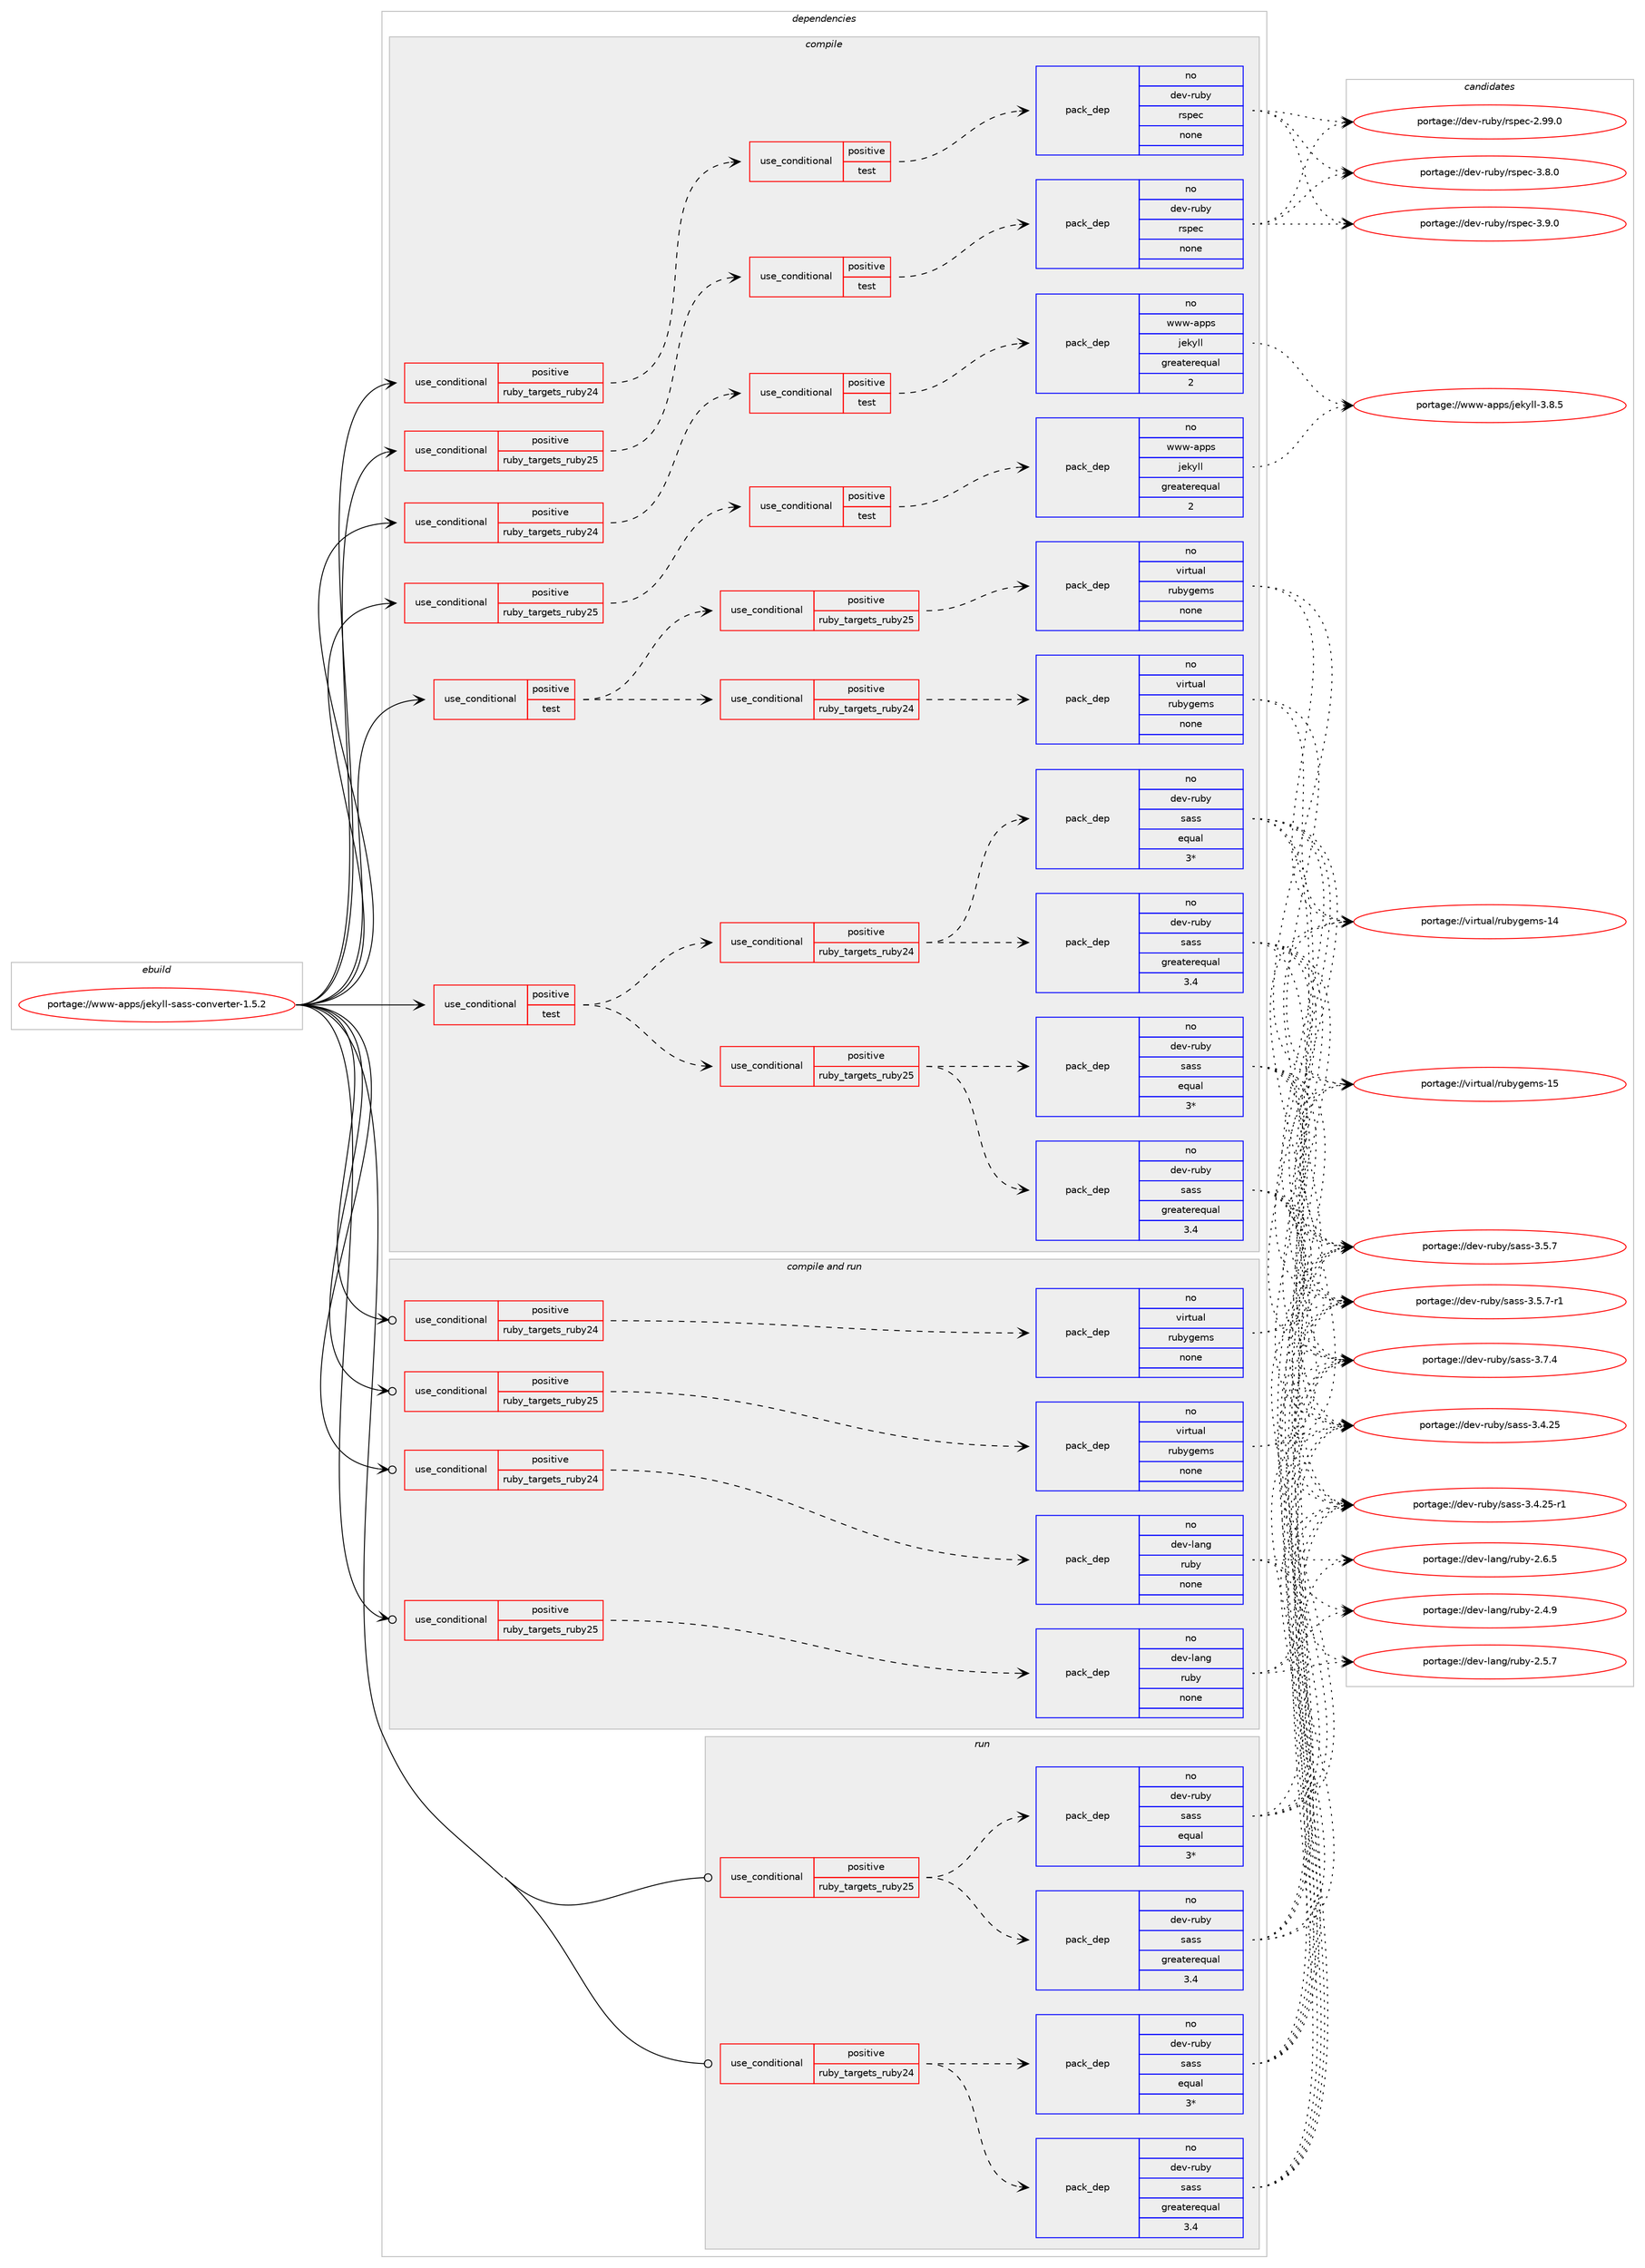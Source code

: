 digraph prolog {

# *************
# Graph options
# *************

newrank=true;
concentrate=true;
compound=true;
graph [rankdir=LR,fontname=Helvetica,fontsize=10,ranksep=1.5];#, ranksep=2.5, nodesep=0.2];
edge  [arrowhead=vee];
node  [fontname=Helvetica,fontsize=10];

# **********
# The ebuild
# **********

subgraph cluster_leftcol {
color=gray;
rank=same;
label=<<i>ebuild</i>>;
id [label="portage://www-apps/jekyll-sass-converter-1.5.2", color=red, width=4, href="../www-apps/jekyll-sass-converter-1.5.2.svg"];
}

# ****************
# The dependencies
# ****************

subgraph cluster_midcol {
color=gray;
label=<<i>dependencies</i>>;
subgraph cluster_compile {
fillcolor="#eeeeee";
style=filled;
label=<<i>compile</i>>;
subgraph cond105510 {
dependency438238 [label=<<TABLE BORDER="0" CELLBORDER="1" CELLSPACING="0" CELLPADDING="4"><TR><TD ROWSPAN="3" CELLPADDING="10">use_conditional</TD></TR><TR><TD>positive</TD></TR><TR><TD>ruby_targets_ruby24</TD></TR></TABLE>>, shape=none, color=red];
subgraph cond105511 {
dependency438239 [label=<<TABLE BORDER="0" CELLBORDER="1" CELLSPACING="0" CELLPADDING="4"><TR><TD ROWSPAN="3" CELLPADDING="10">use_conditional</TD></TR><TR><TD>positive</TD></TR><TR><TD>test</TD></TR></TABLE>>, shape=none, color=red];
subgraph pack324942 {
dependency438240 [label=<<TABLE BORDER="0" CELLBORDER="1" CELLSPACING="0" CELLPADDING="4" WIDTH="220"><TR><TD ROWSPAN="6" CELLPADDING="30">pack_dep</TD></TR><TR><TD WIDTH="110">no</TD></TR><TR><TD>dev-ruby</TD></TR><TR><TD>rspec</TD></TR><TR><TD>none</TD></TR><TR><TD></TD></TR></TABLE>>, shape=none, color=blue];
}
dependency438239:e -> dependency438240:w [weight=20,style="dashed",arrowhead="vee"];
}
dependency438238:e -> dependency438239:w [weight=20,style="dashed",arrowhead="vee"];
}
id:e -> dependency438238:w [weight=20,style="solid",arrowhead="vee"];
subgraph cond105512 {
dependency438241 [label=<<TABLE BORDER="0" CELLBORDER="1" CELLSPACING="0" CELLPADDING="4"><TR><TD ROWSPAN="3" CELLPADDING="10">use_conditional</TD></TR><TR><TD>positive</TD></TR><TR><TD>ruby_targets_ruby24</TD></TR></TABLE>>, shape=none, color=red];
subgraph cond105513 {
dependency438242 [label=<<TABLE BORDER="0" CELLBORDER="1" CELLSPACING="0" CELLPADDING="4"><TR><TD ROWSPAN="3" CELLPADDING="10">use_conditional</TD></TR><TR><TD>positive</TD></TR><TR><TD>test</TD></TR></TABLE>>, shape=none, color=red];
subgraph pack324943 {
dependency438243 [label=<<TABLE BORDER="0" CELLBORDER="1" CELLSPACING="0" CELLPADDING="4" WIDTH="220"><TR><TD ROWSPAN="6" CELLPADDING="30">pack_dep</TD></TR><TR><TD WIDTH="110">no</TD></TR><TR><TD>www-apps</TD></TR><TR><TD>jekyll</TD></TR><TR><TD>greaterequal</TD></TR><TR><TD>2</TD></TR></TABLE>>, shape=none, color=blue];
}
dependency438242:e -> dependency438243:w [weight=20,style="dashed",arrowhead="vee"];
}
dependency438241:e -> dependency438242:w [weight=20,style="dashed",arrowhead="vee"];
}
id:e -> dependency438241:w [weight=20,style="solid",arrowhead="vee"];
subgraph cond105514 {
dependency438244 [label=<<TABLE BORDER="0" CELLBORDER="1" CELLSPACING="0" CELLPADDING="4"><TR><TD ROWSPAN="3" CELLPADDING="10">use_conditional</TD></TR><TR><TD>positive</TD></TR><TR><TD>ruby_targets_ruby25</TD></TR></TABLE>>, shape=none, color=red];
subgraph cond105515 {
dependency438245 [label=<<TABLE BORDER="0" CELLBORDER="1" CELLSPACING="0" CELLPADDING="4"><TR><TD ROWSPAN="3" CELLPADDING="10">use_conditional</TD></TR><TR><TD>positive</TD></TR><TR><TD>test</TD></TR></TABLE>>, shape=none, color=red];
subgraph pack324944 {
dependency438246 [label=<<TABLE BORDER="0" CELLBORDER="1" CELLSPACING="0" CELLPADDING="4" WIDTH="220"><TR><TD ROWSPAN="6" CELLPADDING="30">pack_dep</TD></TR><TR><TD WIDTH="110">no</TD></TR><TR><TD>dev-ruby</TD></TR><TR><TD>rspec</TD></TR><TR><TD>none</TD></TR><TR><TD></TD></TR></TABLE>>, shape=none, color=blue];
}
dependency438245:e -> dependency438246:w [weight=20,style="dashed",arrowhead="vee"];
}
dependency438244:e -> dependency438245:w [weight=20,style="dashed",arrowhead="vee"];
}
id:e -> dependency438244:w [weight=20,style="solid",arrowhead="vee"];
subgraph cond105516 {
dependency438247 [label=<<TABLE BORDER="0" CELLBORDER="1" CELLSPACING="0" CELLPADDING="4"><TR><TD ROWSPAN="3" CELLPADDING="10">use_conditional</TD></TR><TR><TD>positive</TD></TR><TR><TD>ruby_targets_ruby25</TD></TR></TABLE>>, shape=none, color=red];
subgraph cond105517 {
dependency438248 [label=<<TABLE BORDER="0" CELLBORDER="1" CELLSPACING="0" CELLPADDING="4"><TR><TD ROWSPAN="3" CELLPADDING="10">use_conditional</TD></TR><TR><TD>positive</TD></TR><TR><TD>test</TD></TR></TABLE>>, shape=none, color=red];
subgraph pack324945 {
dependency438249 [label=<<TABLE BORDER="0" CELLBORDER="1" CELLSPACING="0" CELLPADDING="4" WIDTH="220"><TR><TD ROWSPAN="6" CELLPADDING="30">pack_dep</TD></TR><TR><TD WIDTH="110">no</TD></TR><TR><TD>www-apps</TD></TR><TR><TD>jekyll</TD></TR><TR><TD>greaterequal</TD></TR><TR><TD>2</TD></TR></TABLE>>, shape=none, color=blue];
}
dependency438248:e -> dependency438249:w [weight=20,style="dashed",arrowhead="vee"];
}
dependency438247:e -> dependency438248:w [weight=20,style="dashed",arrowhead="vee"];
}
id:e -> dependency438247:w [weight=20,style="solid",arrowhead="vee"];
subgraph cond105518 {
dependency438250 [label=<<TABLE BORDER="0" CELLBORDER="1" CELLSPACING="0" CELLPADDING="4"><TR><TD ROWSPAN="3" CELLPADDING="10">use_conditional</TD></TR><TR><TD>positive</TD></TR><TR><TD>test</TD></TR></TABLE>>, shape=none, color=red];
subgraph cond105519 {
dependency438251 [label=<<TABLE BORDER="0" CELLBORDER="1" CELLSPACING="0" CELLPADDING="4"><TR><TD ROWSPAN="3" CELLPADDING="10">use_conditional</TD></TR><TR><TD>positive</TD></TR><TR><TD>ruby_targets_ruby24</TD></TR></TABLE>>, shape=none, color=red];
subgraph pack324946 {
dependency438252 [label=<<TABLE BORDER="0" CELLBORDER="1" CELLSPACING="0" CELLPADDING="4" WIDTH="220"><TR><TD ROWSPAN="6" CELLPADDING="30">pack_dep</TD></TR><TR><TD WIDTH="110">no</TD></TR><TR><TD>dev-ruby</TD></TR><TR><TD>sass</TD></TR><TR><TD>greaterequal</TD></TR><TR><TD>3.4</TD></TR></TABLE>>, shape=none, color=blue];
}
dependency438251:e -> dependency438252:w [weight=20,style="dashed",arrowhead="vee"];
subgraph pack324947 {
dependency438253 [label=<<TABLE BORDER="0" CELLBORDER="1" CELLSPACING="0" CELLPADDING="4" WIDTH="220"><TR><TD ROWSPAN="6" CELLPADDING="30">pack_dep</TD></TR><TR><TD WIDTH="110">no</TD></TR><TR><TD>dev-ruby</TD></TR><TR><TD>sass</TD></TR><TR><TD>equal</TD></TR><TR><TD>3*</TD></TR></TABLE>>, shape=none, color=blue];
}
dependency438251:e -> dependency438253:w [weight=20,style="dashed",arrowhead="vee"];
}
dependency438250:e -> dependency438251:w [weight=20,style="dashed",arrowhead="vee"];
subgraph cond105520 {
dependency438254 [label=<<TABLE BORDER="0" CELLBORDER="1" CELLSPACING="0" CELLPADDING="4"><TR><TD ROWSPAN="3" CELLPADDING="10">use_conditional</TD></TR><TR><TD>positive</TD></TR><TR><TD>ruby_targets_ruby25</TD></TR></TABLE>>, shape=none, color=red];
subgraph pack324948 {
dependency438255 [label=<<TABLE BORDER="0" CELLBORDER="1" CELLSPACING="0" CELLPADDING="4" WIDTH="220"><TR><TD ROWSPAN="6" CELLPADDING="30">pack_dep</TD></TR><TR><TD WIDTH="110">no</TD></TR><TR><TD>dev-ruby</TD></TR><TR><TD>sass</TD></TR><TR><TD>greaterequal</TD></TR><TR><TD>3.4</TD></TR></TABLE>>, shape=none, color=blue];
}
dependency438254:e -> dependency438255:w [weight=20,style="dashed",arrowhead="vee"];
subgraph pack324949 {
dependency438256 [label=<<TABLE BORDER="0" CELLBORDER="1" CELLSPACING="0" CELLPADDING="4" WIDTH="220"><TR><TD ROWSPAN="6" CELLPADDING="30">pack_dep</TD></TR><TR><TD WIDTH="110">no</TD></TR><TR><TD>dev-ruby</TD></TR><TR><TD>sass</TD></TR><TR><TD>equal</TD></TR><TR><TD>3*</TD></TR></TABLE>>, shape=none, color=blue];
}
dependency438254:e -> dependency438256:w [weight=20,style="dashed",arrowhead="vee"];
}
dependency438250:e -> dependency438254:w [weight=20,style="dashed",arrowhead="vee"];
}
id:e -> dependency438250:w [weight=20,style="solid",arrowhead="vee"];
subgraph cond105521 {
dependency438257 [label=<<TABLE BORDER="0" CELLBORDER="1" CELLSPACING="0" CELLPADDING="4"><TR><TD ROWSPAN="3" CELLPADDING="10">use_conditional</TD></TR><TR><TD>positive</TD></TR><TR><TD>test</TD></TR></TABLE>>, shape=none, color=red];
subgraph cond105522 {
dependency438258 [label=<<TABLE BORDER="0" CELLBORDER="1" CELLSPACING="0" CELLPADDING="4"><TR><TD ROWSPAN="3" CELLPADDING="10">use_conditional</TD></TR><TR><TD>positive</TD></TR><TR><TD>ruby_targets_ruby24</TD></TR></TABLE>>, shape=none, color=red];
subgraph pack324950 {
dependency438259 [label=<<TABLE BORDER="0" CELLBORDER="1" CELLSPACING="0" CELLPADDING="4" WIDTH="220"><TR><TD ROWSPAN="6" CELLPADDING="30">pack_dep</TD></TR><TR><TD WIDTH="110">no</TD></TR><TR><TD>virtual</TD></TR><TR><TD>rubygems</TD></TR><TR><TD>none</TD></TR><TR><TD></TD></TR></TABLE>>, shape=none, color=blue];
}
dependency438258:e -> dependency438259:w [weight=20,style="dashed",arrowhead="vee"];
}
dependency438257:e -> dependency438258:w [weight=20,style="dashed",arrowhead="vee"];
subgraph cond105523 {
dependency438260 [label=<<TABLE BORDER="0" CELLBORDER="1" CELLSPACING="0" CELLPADDING="4"><TR><TD ROWSPAN="3" CELLPADDING="10">use_conditional</TD></TR><TR><TD>positive</TD></TR><TR><TD>ruby_targets_ruby25</TD></TR></TABLE>>, shape=none, color=red];
subgraph pack324951 {
dependency438261 [label=<<TABLE BORDER="0" CELLBORDER="1" CELLSPACING="0" CELLPADDING="4" WIDTH="220"><TR><TD ROWSPAN="6" CELLPADDING="30">pack_dep</TD></TR><TR><TD WIDTH="110">no</TD></TR><TR><TD>virtual</TD></TR><TR><TD>rubygems</TD></TR><TR><TD>none</TD></TR><TR><TD></TD></TR></TABLE>>, shape=none, color=blue];
}
dependency438260:e -> dependency438261:w [weight=20,style="dashed",arrowhead="vee"];
}
dependency438257:e -> dependency438260:w [weight=20,style="dashed",arrowhead="vee"];
}
id:e -> dependency438257:w [weight=20,style="solid",arrowhead="vee"];
}
subgraph cluster_compileandrun {
fillcolor="#eeeeee";
style=filled;
label=<<i>compile and run</i>>;
subgraph cond105524 {
dependency438262 [label=<<TABLE BORDER="0" CELLBORDER="1" CELLSPACING="0" CELLPADDING="4"><TR><TD ROWSPAN="3" CELLPADDING="10">use_conditional</TD></TR><TR><TD>positive</TD></TR><TR><TD>ruby_targets_ruby24</TD></TR></TABLE>>, shape=none, color=red];
subgraph pack324952 {
dependency438263 [label=<<TABLE BORDER="0" CELLBORDER="1" CELLSPACING="0" CELLPADDING="4" WIDTH="220"><TR><TD ROWSPAN="6" CELLPADDING="30">pack_dep</TD></TR><TR><TD WIDTH="110">no</TD></TR><TR><TD>dev-lang</TD></TR><TR><TD>ruby</TD></TR><TR><TD>none</TD></TR><TR><TD></TD></TR></TABLE>>, shape=none, color=blue];
}
dependency438262:e -> dependency438263:w [weight=20,style="dashed",arrowhead="vee"];
}
id:e -> dependency438262:w [weight=20,style="solid",arrowhead="odotvee"];
subgraph cond105525 {
dependency438264 [label=<<TABLE BORDER="0" CELLBORDER="1" CELLSPACING="0" CELLPADDING="4"><TR><TD ROWSPAN="3" CELLPADDING="10">use_conditional</TD></TR><TR><TD>positive</TD></TR><TR><TD>ruby_targets_ruby24</TD></TR></TABLE>>, shape=none, color=red];
subgraph pack324953 {
dependency438265 [label=<<TABLE BORDER="0" CELLBORDER="1" CELLSPACING="0" CELLPADDING="4" WIDTH="220"><TR><TD ROWSPAN="6" CELLPADDING="30">pack_dep</TD></TR><TR><TD WIDTH="110">no</TD></TR><TR><TD>virtual</TD></TR><TR><TD>rubygems</TD></TR><TR><TD>none</TD></TR><TR><TD></TD></TR></TABLE>>, shape=none, color=blue];
}
dependency438264:e -> dependency438265:w [weight=20,style="dashed",arrowhead="vee"];
}
id:e -> dependency438264:w [weight=20,style="solid",arrowhead="odotvee"];
subgraph cond105526 {
dependency438266 [label=<<TABLE BORDER="0" CELLBORDER="1" CELLSPACING="0" CELLPADDING="4"><TR><TD ROWSPAN="3" CELLPADDING="10">use_conditional</TD></TR><TR><TD>positive</TD></TR><TR><TD>ruby_targets_ruby25</TD></TR></TABLE>>, shape=none, color=red];
subgraph pack324954 {
dependency438267 [label=<<TABLE BORDER="0" CELLBORDER="1" CELLSPACING="0" CELLPADDING="4" WIDTH="220"><TR><TD ROWSPAN="6" CELLPADDING="30">pack_dep</TD></TR><TR><TD WIDTH="110">no</TD></TR><TR><TD>dev-lang</TD></TR><TR><TD>ruby</TD></TR><TR><TD>none</TD></TR><TR><TD></TD></TR></TABLE>>, shape=none, color=blue];
}
dependency438266:e -> dependency438267:w [weight=20,style="dashed",arrowhead="vee"];
}
id:e -> dependency438266:w [weight=20,style="solid",arrowhead="odotvee"];
subgraph cond105527 {
dependency438268 [label=<<TABLE BORDER="0" CELLBORDER="1" CELLSPACING="0" CELLPADDING="4"><TR><TD ROWSPAN="3" CELLPADDING="10">use_conditional</TD></TR><TR><TD>positive</TD></TR><TR><TD>ruby_targets_ruby25</TD></TR></TABLE>>, shape=none, color=red];
subgraph pack324955 {
dependency438269 [label=<<TABLE BORDER="0" CELLBORDER="1" CELLSPACING="0" CELLPADDING="4" WIDTH="220"><TR><TD ROWSPAN="6" CELLPADDING="30">pack_dep</TD></TR><TR><TD WIDTH="110">no</TD></TR><TR><TD>virtual</TD></TR><TR><TD>rubygems</TD></TR><TR><TD>none</TD></TR><TR><TD></TD></TR></TABLE>>, shape=none, color=blue];
}
dependency438268:e -> dependency438269:w [weight=20,style="dashed",arrowhead="vee"];
}
id:e -> dependency438268:w [weight=20,style="solid",arrowhead="odotvee"];
}
subgraph cluster_run {
fillcolor="#eeeeee";
style=filled;
label=<<i>run</i>>;
subgraph cond105528 {
dependency438270 [label=<<TABLE BORDER="0" CELLBORDER="1" CELLSPACING="0" CELLPADDING="4"><TR><TD ROWSPAN="3" CELLPADDING="10">use_conditional</TD></TR><TR><TD>positive</TD></TR><TR><TD>ruby_targets_ruby24</TD></TR></TABLE>>, shape=none, color=red];
subgraph pack324956 {
dependency438271 [label=<<TABLE BORDER="0" CELLBORDER="1" CELLSPACING="0" CELLPADDING="4" WIDTH="220"><TR><TD ROWSPAN="6" CELLPADDING="30">pack_dep</TD></TR><TR><TD WIDTH="110">no</TD></TR><TR><TD>dev-ruby</TD></TR><TR><TD>sass</TD></TR><TR><TD>greaterequal</TD></TR><TR><TD>3.4</TD></TR></TABLE>>, shape=none, color=blue];
}
dependency438270:e -> dependency438271:w [weight=20,style="dashed",arrowhead="vee"];
subgraph pack324957 {
dependency438272 [label=<<TABLE BORDER="0" CELLBORDER="1" CELLSPACING="0" CELLPADDING="4" WIDTH="220"><TR><TD ROWSPAN="6" CELLPADDING="30">pack_dep</TD></TR><TR><TD WIDTH="110">no</TD></TR><TR><TD>dev-ruby</TD></TR><TR><TD>sass</TD></TR><TR><TD>equal</TD></TR><TR><TD>3*</TD></TR></TABLE>>, shape=none, color=blue];
}
dependency438270:e -> dependency438272:w [weight=20,style="dashed",arrowhead="vee"];
}
id:e -> dependency438270:w [weight=20,style="solid",arrowhead="odot"];
subgraph cond105529 {
dependency438273 [label=<<TABLE BORDER="0" CELLBORDER="1" CELLSPACING="0" CELLPADDING="4"><TR><TD ROWSPAN="3" CELLPADDING="10">use_conditional</TD></TR><TR><TD>positive</TD></TR><TR><TD>ruby_targets_ruby25</TD></TR></TABLE>>, shape=none, color=red];
subgraph pack324958 {
dependency438274 [label=<<TABLE BORDER="0" CELLBORDER="1" CELLSPACING="0" CELLPADDING="4" WIDTH="220"><TR><TD ROWSPAN="6" CELLPADDING="30">pack_dep</TD></TR><TR><TD WIDTH="110">no</TD></TR><TR><TD>dev-ruby</TD></TR><TR><TD>sass</TD></TR><TR><TD>greaterequal</TD></TR><TR><TD>3.4</TD></TR></TABLE>>, shape=none, color=blue];
}
dependency438273:e -> dependency438274:w [weight=20,style="dashed",arrowhead="vee"];
subgraph pack324959 {
dependency438275 [label=<<TABLE BORDER="0" CELLBORDER="1" CELLSPACING="0" CELLPADDING="4" WIDTH="220"><TR><TD ROWSPAN="6" CELLPADDING="30">pack_dep</TD></TR><TR><TD WIDTH="110">no</TD></TR><TR><TD>dev-ruby</TD></TR><TR><TD>sass</TD></TR><TR><TD>equal</TD></TR><TR><TD>3*</TD></TR></TABLE>>, shape=none, color=blue];
}
dependency438273:e -> dependency438275:w [weight=20,style="dashed",arrowhead="vee"];
}
id:e -> dependency438273:w [weight=20,style="solid",arrowhead="odot"];
}
}

# **************
# The candidates
# **************

subgraph cluster_choices {
rank=same;
color=gray;
label=<<i>candidates</i>>;

subgraph choice324942 {
color=black;
nodesep=1;
choiceportage1001011184511411798121471141151121019945504657574648 [label="portage://dev-ruby/rspec-2.99.0", color=red, width=4,href="../dev-ruby/rspec-2.99.0.svg"];
choiceportage10010111845114117981214711411511210199455146564648 [label="portage://dev-ruby/rspec-3.8.0", color=red, width=4,href="../dev-ruby/rspec-3.8.0.svg"];
choiceportage10010111845114117981214711411511210199455146574648 [label="portage://dev-ruby/rspec-3.9.0", color=red, width=4,href="../dev-ruby/rspec-3.9.0.svg"];
dependency438240:e -> choiceportage1001011184511411798121471141151121019945504657574648:w [style=dotted,weight="100"];
dependency438240:e -> choiceportage10010111845114117981214711411511210199455146564648:w [style=dotted,weight="100"];
dependency438240:e -> choiceportage10010111845114117981214711411511210199455146574648:w [style=dotted,weight="100"];
}
subgraph choice324943 {
color=black;
nodesep=1;
choiceportage119119119459711211211547106101107121108108455146564653 [label="portage://www-apps/jekyll-3.8.5", color=red, width=4,href="../www-apps/jekyll-3.8.5.svg"];
dependency438243:e -> choiceportage119119119459711211211547106101107121108108455146564653:w [style=dotted,weight="100"];
}
subgraph choice324944 {
color=black;
nodesep=1;
choiceportage1001011184511411798121471141151121019945504657574648 [label="portage://dev-ruby/rspec-2.99.0", color=red, width=4,href="../dev-ruby/rspec-2.99.0.svg"];
choiceportage10010111845114117981214711411511210199455146564648 [label="portage://dev-ruby/rspec-3.8.0", color=red, width=4,href="../dev-ruby/rspec-3.8.0.svg"];
choiceportage10010111845114117981214711411511210199455146574648 [label="portage://dev-ruby/rspec-3.9.0", color=red, width=4,href="../dev-ruby/rspec-3.9.0.svg"];
dependency438246:e -> choiceportage1001011184511411798121471141151121019945504657574648:w [style=dotted,weight="100"];
dependency438246:e -> choiceportage10010111845114117981214711411511210199455146564648:w [style=dotted,weight="100"];
dependency438246:e -> choiceportage10010111845114117981214711411511210199455146574648:w [style=dotted,weight="100"];
}
subgraph choice324945 {
color=black;
nodesep=1;
choiceportage119119119459711211211547106101107121108108455146564653 [label="portage://www-apps/jekyll-3.8.5", color=red, width=4,href="../www-apps/jekyll-3.8.5.svg"];
dependency438249:e -> choiceportage119119119459711211211547106101107121108108455146564653:w [style=dotted,weight="100"];
}
subgraph choice324946 {
color=black;
nodesep=1;
choiceportage1001011184511411798121471159711511545514652465053 [label="portage://dev-ruby/sass-3.4.25", color=red, width=4,href="../dev-ruby/sass-3.4.25.svg"];
choiceportage10010111845114117981214711597115115455146524650534511449 [label="portage://dev-ruby/sass-3.4.25-r1", color=red, width=4,href="../dev-ruby/sass-3.4.25-r1.svg"];
choiceportage10010111845114117981214711597115115455146534655 [label="portage://dev-ruby/sass-3.5.7", color=red, width=4,href="../dev-ruby/sass-3.5.7.svg"];
choiceportage100101118451141179812147115971151154551465346554511449 [label="portage://dev-ruby/sass-3.5.7-r1", color=red, width=4,href="../dev-ruby/sass-3.5.7-r1.svg"];
choiceportage10010111845114117981214711597115115455146554652 [label="portage://dev-ruby/sass-3.7.4", color=red, width=4,href="../dev-ruby/sass-3.7.4.svg"];
dependency438252:e -> choiceportage1001011184511411798121471159711511545514652465053:w [style=dotted,weight="100"];
dependency438252:e -> choiceportage10010111845114117981214711597115115455146524650534511449:w [style=dotted,weight="100"];
dependency438252:e -> choiceportage10010111845114117981214711597115115455146534655:w [style=dotted,weight="100"];
dependency438252:e -> choiceportage100101118451141179812147115971151154551465346554511449:w [style=dotted,weight="100"];
dependency438252:e -> choiceportage10010111845114117981214711597115115455146554652:w [style=dotted,weight="100"];
}
subgraph choice324947 {
color=black;
nodesep=1;
choiceportage1001011184511411798121471159711511545514652465053 [label="portage://dev-ruby/sass-3.4.25", color=red, width=4,href="../dev-ruby/sass-3.4.25.svg"];
choiceportage10010111845114117981214711597115115455146524650534511449 [label="portage://dev-ruby/sass-3.4.25-r1", color=red, width=4,href="../dev-ruby/sass-3.4.25-r1.svg"];
choiceportage10010111845114117981214711597115115455146534655 [label="portage://dev-ruby/sass-3.5.7", color=red, width=4,href="../dev-ruby/sass-3.5.7.svg"];
choiceportage100101118451141179812147115971151154551465346554511449 [label="portage://dev-ruby/sass-3.5.7-r1", color=red, width=4,href="../dev-ruby/sass-3.5.7-r1.svg"];
choiceportage10010111845114117981214711597115115455146554652 [label="portage://dev-ruby/sass-3.7.4", color=red, width=4,href="../dev-ruby/sass-3.7.4.svg"];
dependency438253:e -> choiceportage1001011184511411798121471159711511545514652465053:w [style=dotted,weight="100"];
dependency438253:e -> choiceportage10010111845114117981214711597115115455146524650534511449:w [style=dotted,weight="100"];
dependency438253:e -> choiceportage10010111845114117981214711597115115455146534655:w [style=dotted,weight="100"];
dependency438253:e -> choiceportage100101118451141179812147115971151154551465346554511449:w [style=dotted,weight="100"];
dependency438253:e -> choiceportage10010111845114117981214711597115115455146554652:w [style=dotted,weight="100"];
}
subgraph choice324948 {
color=black;
nodesep=1;
choiceportage1001011184511411798121471159711511545514652465053 [label="portage://dev-ruby/sass-3.4.25", color=red, width=4,href="../dev-ruby/sass-3.4.25.svg"];
choiceportage10010111845114117981214711597115115455146524650534511449 [label="portage://dev-ruby/sass-3.4.25-r1", color=red, width=4,href="../dev-ruby/sass-3.4.25-r1.svg"];
choiceportage10010111845114117981214711597115115455146534655 [label="portage://dev-ruby/sass-3.5.7", color=red, width=4,href="../dev-ruby/sass-3.5.7.svg"];
choiceportage100101118451141179812147115971151154551465346554511449 [label="portage://dev-ruby/sass-3.5.7-r1", color=red, width=4,href="../dev-ruby/sass-3.5.7-r1.svg"];
choiceportage10010111845114117981214711597115115455146554652 [label="portage://dev-ruby/sass-3.7.4", color=red, width=4,href="../dev-ruby/sass-3.7.4.svg"];
dependency438255:e -> choiceportage1001011184511411798121471159711511545514652465053:w [style=dotted,weight="100"];
dependency438255:e -> choiceportage10010111845114117981214711597115115455146524650534511449:w [style=dotted,weight="100"];
dependency438255:e -> choiceportage10010111845114117981214711597115115455146534655:w [style=dotted,weight="100"];
dependency438255:e -> choiceportage100101118451141179812147115971151154551465346554511449:w [style=dotted,weight="100"];
dependency438255:e -> choiceportage10010111845114117981214711597115115455146554652:w [style=dotted,weight="100"];
}
subgraph choice324949 {
color=black;
nodesep=1;
choiceportage1001011184511411798121471159711511545514652465053 [label="portage://dev-ruby/sass-3.4.25", color=red, width=4,href="../dev-ruby/sass-3.4.25.svg"];
choiceportage10010111845114117981214711597115115455146524650534511449 [label="portage://dev-ruby/sass-3.4.25-r1", color=red, width=4,href="../dev-ruby/sass-3.4.25-r1.svg"];
choiceportage10010111845114117981214711597115115455146534655 [label="portage://dev-ruby/sass-3.5.7", color=red, width=4,href="../dev-ruby/sass-3.5.7.svg"];
choiceportage100101118451141179812147115971151154551465346554511449 [label="portage://dev-ruby/sass-3.5.7-r1", color=red, width=4,href="../dev-ruby/sass-3.5.7-r1.svg"];
choiceportage10010111845114117981214711597115115455146554652 [label="portage://dev-ruby/sass-3.7.4", color=red, width=4,href="../dev-ruby/sass-3.7.4.svg"];
dependency438256:e -> choiceportage1001011184511411798121471159711511545514652465053:w [style=dotted,weight="100"];
dependency438256:e -> choiceportage10010111845114117981214711597115115455146524650534511449:w [style=dotted,weight="100"];
dependency438256:e -> choiceportage10010111845114117981214711597115115455146534655:w [style=dotted,weight="100"];
dependency438256:e -> choiceportage100101118451141179812147115971151154551465346554511449:w [style=dotted,weight="100"];
dependency438256:e -> choiceportage10010111845114117981214711597115115455146554652:w [style=dotted,weight="100"];
}
subgraph choice324950 {
color=black;
nodesep=1;
choiceportage118105114116117971084711411798121103101109115454952 [label="portage://virtual/rubygems-14", color=red, width=4,href="../virtual/rubygems-14.svg"];
choiceportage118105114116117971084711411798121103101109115454953 [label="portage://virtual/rubygems-15", color=red, width=4,href="../virtual/rubygems-15.svg"];
dependency438259:e -> choiceportage118105114116117971084711411798121103101109115454952:w [style=dotted,weight="100"];
dependency438259:e -> choiceportage118105114116117971084711411798121103101109115454953:w [style=dotted,weight="100"];
}
subgraph choice324951 {
color=black;
nodesep=1;
choiceportage118105114116117971084711411798121103101109115454952 [label="portage://virtual/rubygems-14", color=red, width=4,href="../virtual/rubygems-14.svg"];
choiceportage118105114116117971084711411798121103101109115454953 [label="portage://virtual/rubygems-15", color=red, width=4,href="../virtual/rubygems-15.svg"];
dependency438261:e -> choiceportage118105114116117971084711411798121103101109115454952:w [style=dotted,weight="100"];
dependency438261:e -> choiceportage118105114116117971084711411798121103101109115454953:w [style=dotted,weight="100"];
}
subgraph choice324952 {
color=black;
nodesep=1;
choiceportage10010111845108971101034711411798121455046524657 [label="portage://dev-lang/ruby-2.4.9", color=red, width=4,href="../dev-lang/ruby-2.4.9.svg"];
choiceportage10010111845108971101034711411798121455046534655 [label="portage://dev-lang/ruby-2.5.7", color=red, width=4,href="../dev-lang/ruby-2.5.7.svg"];
choiceportage10010111845108971101034711411798121455046544653 [label="portage://dev-lang/ruby-2.6.5", color=red, width=4,href="../dev-lang/ruby-2.6.5.svg"];
dependency438263:e -> choiceportage10010111845108971101034711411798121455046524657:w [style=dotted,weight="100"];
dependency438263:e -> choiceportage10010111845108971101034711411798121455046534655:w [style=dotted,weight="100"];
dependency438263:e -> choiceportage10010111845108971101034711411798121455046544653:w [style=dotted,weight="100"];
}
subgraph choice324953 {
color=black;
nodesep=1;
choiceportage118105114116117971084711411798121103101109115454952 [label="portage://virtual/rubygems-14", color=red, width=4,href="../virtual/rubygems-14.svg"];
choiceportage118105114116117971084711411798121103101109115454953 [label="portage://virtual/rubygems-15", color=red, width=4,href="../virtual/rubygems-15.svg"];
dependency438265:e -> choiceportage118105114116117971084711411798121103101109115454952:w [style=dotted,weight="100"];
dependency438265:e -> choiceportage118105114116117971084711411798121103101109115454953:w [style=dotted,weight="100"];
}
subgraph choice324954 {
color=black;
nodesep=1;
choiceportage10010111845108971101034711411798121455046524657 [label="portage://dev-lang/ruby-2.4.9", color=red, width=4,href="../dev-lang/ruby-2.4.9.svg"];
choiceportage10010111845108971101034711411798121455046534655 [label="portage://dev-lang/ruby-2.5.7", color=red, width=4,href="../dev-lang/ruby-2.5.7.svg"];
choiceportage10010111845108971101034711411798121455046544653 [label="portage://dev-lang/ruby-2.6.5", color=red, width=4,href="../dev-lang/ruby-2.6.5.svg"];
dependency438267:e -> choiceportage10010111845108971101034711411798121455046524657:w [style=dotted,weight="100"];
dependency438267:e -> choiceportage10010111845108971101034711411798121455046534655:w [style=dotted,weight="100"];
dependency438267:e -> choiceportage10010111845108971101034711411798121455046544653:w [style=dotted,weight="100"];
}
subgraph choice324955 {
color=black;
nodesep=1;
choiceportage118105114116117971084711411798121103101109115454952 [label="portage://virtual/rubygems-14", color=red, width=4,href="../virtual/rubygems-14.svg"];
choiceportage118105114116117971084711411798121103101109115454953 [label="portage://virtual/rubygems-15", color=red, width=4,href="../virtual/rubygems-15.svg"];
dependency438269:e -> choiceportage118105114116117971084711411798121103101109115454952:w [style=dotted,weight="100"];
dependency438269:e -> choiceportage118105114116117971084711411798121103101109115454953:w [style=dotted,weight="100"];
}
subgraph choice324956 {
color=black;
nodesep=1;
choiceportage1001011184511411798121471159711511545514652465053 [label="portage://dev-ruby/sass-3.4.25", color=red, width=4,href="../dev-ruby/sass-3.4.25.svg"];
choiceportage10010111845114117981214711597115115455146524650534511449 [label="portage://dev-ruby/sass-3.4.25-r1", color=red, width=4,href="../dev-ruby/sass-3.4.25-r1.svg"];
choiceportage10010111845114117981214711597115115455146534655 [label="portage://dev-ruby/sass-3.5.7", color=red, width=4,href="../dev-ruby/sass-3.5.7.svg"];
choiceportage100101118451141179812147115971151154551465346554511449 [label="portage://dev-ruby/sass-3.5.7-r1", color=red, width=4,href="../dev-ruby/sass-3.5.7-r1.svg"];
choiceportage10010111845114117981214711597115115455146554652 [label="portage://dev-ruby/sass-3.7.4", color=red, width=4,href="../dev-ruby/sass-3.7.4.svg"];
dependency438271:e -> choiceportage1001011184511411798121471159711511545514652465053:w [style=dotted,weight="100"];
dependency438271:e -> choiceportage10010111845114117981214711597115115455146524650534511449:w [style=dotted,weight="100"];
dependency438271:e -> choiceportage10010111845114117981214711597115115455146534655:w [style=dotted,weight="100"];
dependency438271:e -> choiceportage100101118451141179812147115971151154551465346554511449:w [style=dotted,weight="100"];
dependency438271:e -> choiceportage10010111845114117981214711597115115455146554652:w [style=dotted,weight="100"];
}
subgraph choice324957 {
color=black;
nodesep=1;
choiceportage1001011184511411798121471159711511545514652465053 [label="portage://dev-ruby/sass-3.4.25", color=red, width=4,href="../dev-ruby/sass-3.4.25.svg"];
choiceportage10010111845114117981214711597115115455146524650534511449 [label="portage://dev-ruby/sass-3.4.25-r1", color=red, width=4,href="../dev-ruby/sass-3.4.25-r1.svg"];
choiceportage10010111845114117981214711597115115455146534655 [label="portage://dev-ruby/sass-3.5.7", color=red, width=4,href="../dev-ruby/sass-3.5.7.svg"];
choiceportage100101118451141179812147115971151154551465346554511449 [label="portage://dev-ruby/sass-3.5.7-r1", color=red, width=4,href="../dev-ruby/sass-3.5.7-r1.svg"];
choiceportage10010111845114117981214711597115115455146554652 [label="portage://dev-ruby/sass-3.7.4", color=red, width=4,href="../dev-ruby/sass-3.7.4.svg"];
dependency438272:e -> choiceportage1001011184511411798121471159711511545514652465053:w [style=dotted,weight="100"];
dependency438272:e -> choiceportage10010111845114117981214711597115115455146524650534511449:w [style=dotted,weight="100"];
dependency438272:e -> choiceportage10010111845114117981214711597115115455146534655:w [style=dotted,weight="100"];
dependency438272:e -> choiceportage100101118451141179812147115971151154551465346554511449:w [style=dotted,weight="100"];
dependency438272:e -> choiceportage10010111845114117981214711597115115455146554652:w [style=dotted,weight="100"];
}
subgraph choice324958 {
color=black;
nodesep=1;
choiceportage1001011184511411798121471159711511545514652465053 [label="portage://dev-ruby/sass-3.4.25", color=red, width=4,href="../dev-ruby/sass-3.4.25.svg"];
choiceportage10010111845114117981214711597115115455146524650534511449 [label="portage://dev-ruby/sass-3.4.25-r1", color=red, width=4,href="../dev-ruby/sass-3.4.25-r1.svg"];
choiceportage10010111845114117981214711597115115455146534655 [label="portage://dev-ruby/sass-3.5.7", color=red, width=4,href="../dev-ruby/sass-3.5.7.svg"];
choiceportage100101118451141179812147115971151154551465346554511449 [label="portage://dev-ruby/sass-3.5.7-r1", color=red, width=4,href="../dev-ruby/sass-3.5.7-r1.svg"];
choiceportage10010111845114117981214711597115115455146554652 [label="portage://dev-ruby/sass-3.7.4", color=red, width=4,href="../dev-ruby/sass-3.7.4.svg"];
dependency438274:e -> choiceportage1001011184511411798121471159711511545514652465053:w [style=dotted,weight="100"];
dependency438274:e -> choiceportage10010111845114117981214711597115115455146524650534511449:w [style=dotted,weight="100"];
dependency438274:e -> choiceportage10010111845114117981214711597115115455146534655:w [style=dotted,weight="100"];
dependency438274:e -> choiceportage100101118451141179812147115971151154551465346554511449:w [style=dotted,weight="100"];
dependency438274:e -> choiceportage10010111845114117981214711597115115455146554652:w [style=dotted,weight="100"];
}
subgraph choice324959 {
color=black;
nodesep=1;
choiceportage1001011184511411798121471159711511545514652465053 [label="portage://dev-ruby/sass-3.4.25", color=red, width=4,href="../dev-ruby/sass-3.4.25.svg"];
choiceportage10010111845114117981214711597115115455146524650534511449 [label="portage://dev-ruby/sass-3.4.25-r1", color=red, width=4,href="../dev-ruby/sass-3.4.25-r1.svg"];
choiceportage10010111845114117981214711597115115455146534655 [label="portage://dev-ruby/sass-3.5.7", color=red, width=4,href="../dev-ruby/sass-3.5.7.svg"];
choiceportage100101118451141179812147115971151154551465346554511449 [label="portage://dev-ruby/sass-3.5.7-r1", color=red, width=4,href="../dev-ruby/sass-3.5.7-r1.svg"];
choiceportage10010111845114117981214711597115115455146554652 [label="portage://dev-ruby/sass-3.7.4", color=red, width=4,href="../dev-ruby/sass-3.7.4.svg"];
dependency438275:e -> choiceportage1001011184511411798121471159711511545514652465053:w [style=dotted,weight="100"];
dependency438275:e -> choiceportage10010111845114117981214711597115115455146524650534511449:w [style=dotted,weight="100"];
dependency438275:e -> choiceportage10010111845114117981214711597115115455146534655:w [style=dotted,weight="100"];
dependency438275:e -> choiceportage100101118451141179812147115971151154551465346554511449:w [style=dotted,weight="100"];
dependency438275:e -> choiceportage10010111845114117981214711597115115455146554652:w [style=dotted,weight="100"];
}
}

}
